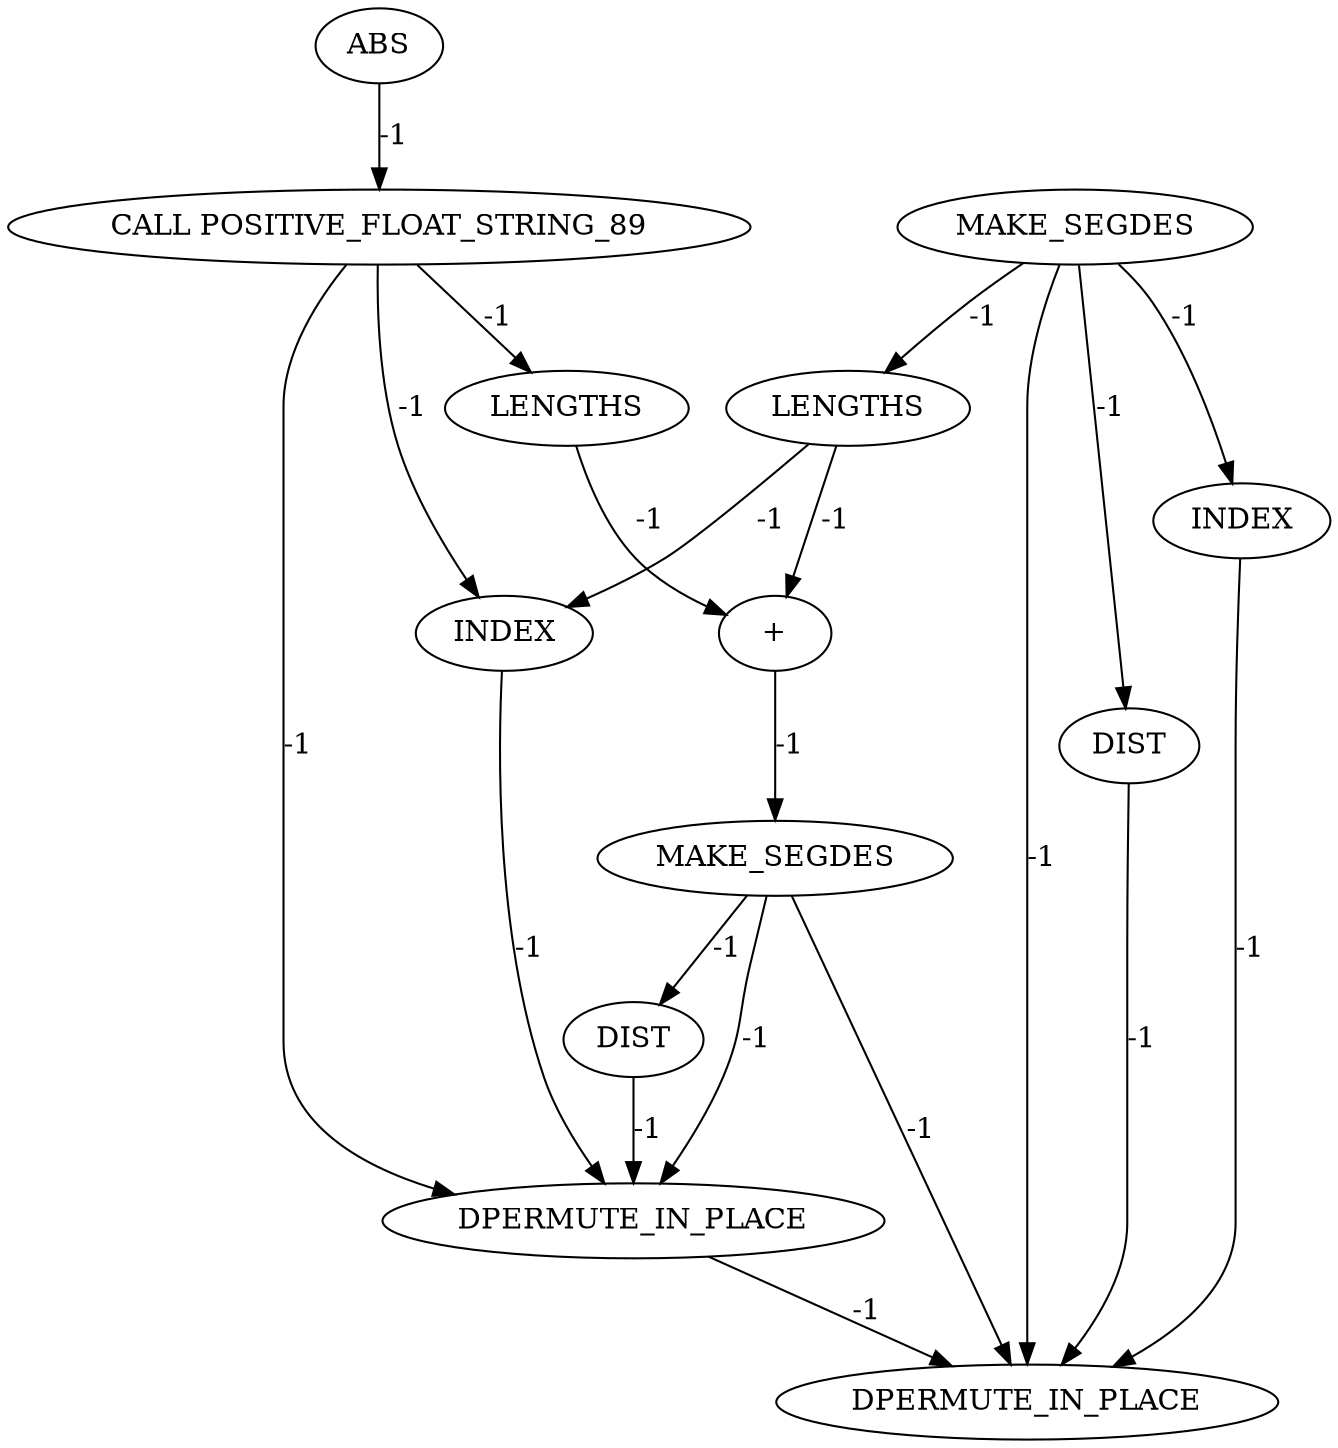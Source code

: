 digraph {
	maximal_independent_set_large_rmat_INST_4280 [label=INDEX cost=0]
	maximal_independent_set_large_rmat_INST_4296 [label=MAKE_SEGDES cost=0]
	maximal_independent_set_large_rmat_INST_6000 [label=DPERMUTE_IN_PLACE cost=0]
	maximal_independent_set_large_rmat_INST_4272 [label=LENGTHS cost=0]
	maximal_independent_set_large_rmat_INST_4290 [label=LENGTHS cost=0]
	maximal_independent_set_large_rmat_INST_4291 [label="+" cost=0]
	maximal_independent_set_large_rmat_INST_5999 [label=DPERMUTE_IN_PLACE cost=0]
	maximal_independent_set_large_rmat_INST_1114 [label="CALL POSITIVE_FLOAT_STRING_89" cost=0]
	maximal_independent_set_large_rmat_INST_4268 [label=INDEX cost=0]
	maximal_independent_set_large_rmat_INST_1109 [label=ABS cost=0]
	maximal_independent_set_large_rmat_INST_4302 [label=DIST cost=0]
	maximal_independent_set_large_rmat_INST_4251 [label=MAKE_SEGDES cost=0]
	maximal_independent_set_large_rmat_INST_4257 [label=DIST cost=0]
	maximal_independent_set_large_rmat_INST_4280 -> maximal_independent_set_large_rmat_INST_5999 [label=-1 cost=-1]
	maximal_independent_set_large_rmat_INST_4296 -> maximal_independent_set_large_rmat_INST_4302 [label=-1 cost=-1]
	maximal_independent_set_large_rmat_INST_4296 -> maximal_independent_set_large_rmat_INST_5999 [label=-1 cost=-1]
	maximal_independent_set_large_rmat_INST_4296 -> maximal_independent_set_large_rmat_INST_6000 [label=-1 cost=-1]
	maximal_independent_set_large_rmat_INST_4272 -> maximal_independent_set_large_rmat_INST_4280 [label=-1 cost=-1]
	maximal_independent_set_large_rmat_INST_4272 -> maximal_independent_set_large_rmat_INST_4291 [label=-1 cost=-1]
	maximal_independent_set_large_rmat_INST_4290 -> maximal_independent_set_large_rmat_INST_4291 [label=-1 cost=-1]
	maximal_independent_set_large_rmat_INST_4291 -> maximal_independent_set_large_rmat_INST_4296 [label=-1 cost=-1]
	maximal_independent_set_large_rmat_INST_5999 -> maximal_independent_set_large_rmat_INST_6000 [label=-1 cost=-1]
	maximal_independent_set_large_rmat_INST_1114 -> maximal_independent_set_large_rmat_INST_4280 [label=-1 cost=-1]
	maximal_independent_set_large_rmat_INST_1114 -> maximal_independent_set_large_rmat_INST_4290 [label=-1 cost=-1]
	maximal_independent_set_large_rmat_INST_1114 -> maximal_independent_set_large_rmat_INST_5999 [label=-1 cost=-1]
	maximal_independent_set_large_rmat_INST_4268 -> maximal_independent_set_large_rmat_INST_6000 [label=-1 cost=-1]
	maximal_independent_set_large_rmat_INST_1109 -> maximal_independent_set_large_rmat_INST_1114 [label=-1 cost=-1]
	maximal_independent_set_large_rmat_INST_4302 -> maximal_independent_set_large_rmat_INST_5999 [label=-1 cost=-1]
	maximal_independent_set_large_rmat_INST_4251 -> maximal_independent_set_large_rmat_INST_4257 [label=-1 cost=-1]
	maximal_independent_set_large_rmat_INST_4251 -> maximal_independent_set_large_rmat_INST_4268 [label=-1 cost=-1]
	maximal_independent_set_large_rmat_INST_4251 -> maximal_independent_set_large_rmat_INST_4272 [label=-1 cost=-1]
	maximal_independent_set_large_rmat_INST_4251 -> maximal_independent_set_large_rmat_INST_6000 [label=-1 cost=-1]
	maximal_independent_set_large_rmat_INST_4257 -> maximal_independent_set_large_rmat_INST_6000 [label=-1 cost=-1]
}
